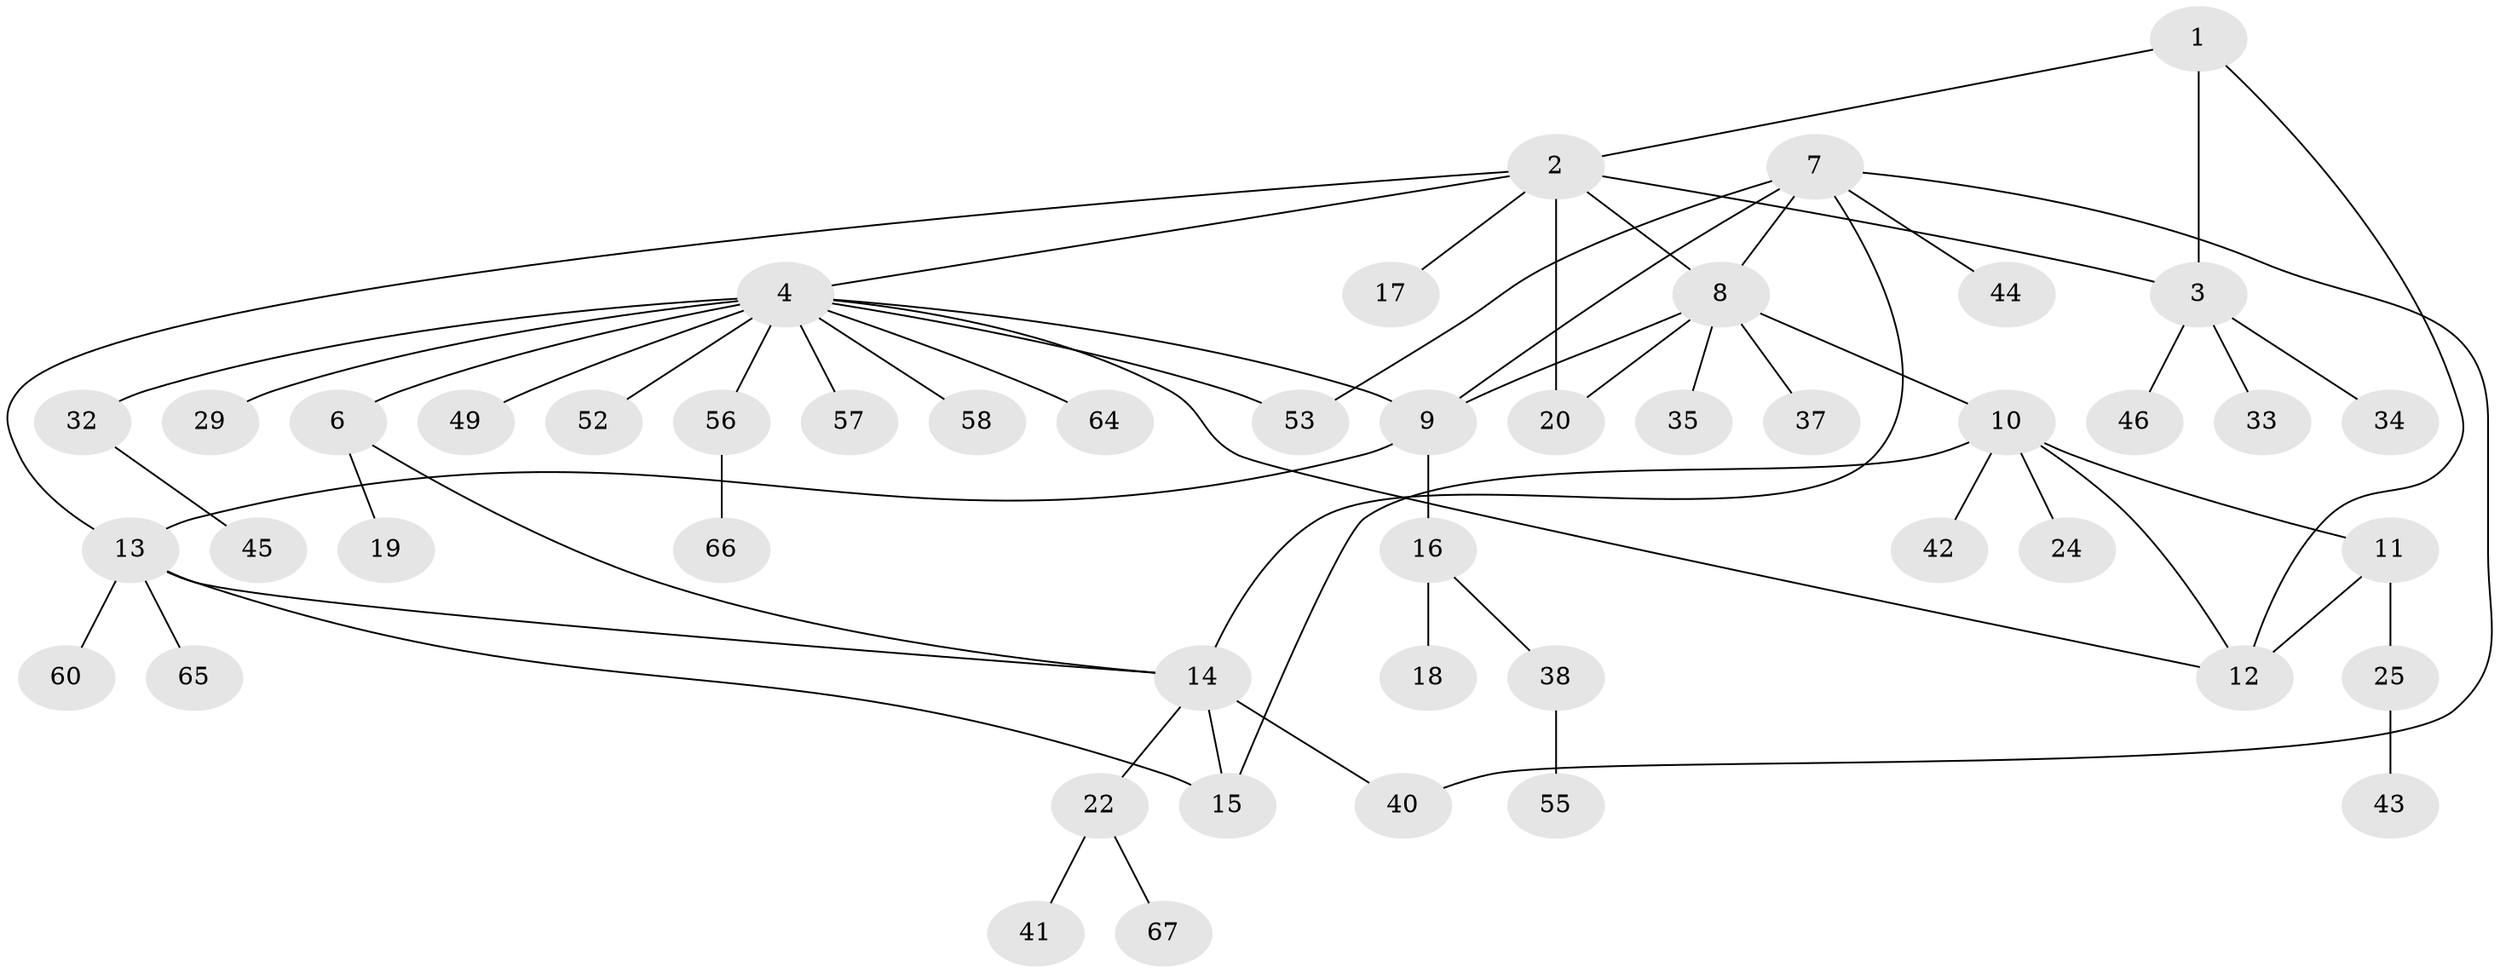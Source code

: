 // Generated by graph-tools (version 1.1) at 2025/52/02/27/25 19:52:18]
// undirected, 48 vertices, 61 edges
graph export_dot {
graph [start="1"]
  node [color=gray90,style=filled];
  1 [super="+31"];
  2 [super="+26"];
  3 [super="+23"];
  4 [super="+5"];
  6 [super="+27"];
  7 [super="+21"];
  8 [super="+28"];
  9 [super="+54"];
  10;
  11;
  12;
  13 [super="+30"];
  14 [super="+51"];
  15;
  16 [super="+62"];
  17;
  18;
  19;
  20;
  22 [super="+59"];
  24 [super="+50"];
  25 [super="+39"];
  29 [super="+36"];
  32;
  33;
  34;
  35;
  37;
  38;
  40;
  41;
  42;
  43;
  44 [super="+47"];
  45 [super="+63"];
  46 [super="+48"];
  49;
  52;
  53;
  55 [super="+61"];
  56;
  57;
  58;
  60;
  64;
  65;
  66;
  67;
  1 -- 2;
  1 -- 3;
  1 -- 12;
  2 -- 3;
  2 -- 4;
  2 -- 8;
  2 -- 13;
  2 -- 17;
  2 -- 20;
  3 -- 33;
  3 -- 34;
  3 -- 46;
  4 -- 6 [weight=2];
  4 -- 9;
  4 -- 29;
  4 -- 32;
  4 -- 49;
  4 -- 52;
  4 -- 53;
  4 -- 56;
  4 -- 57;
  4 -- 64;
  4 -- 58;
  4 -- 12;
  6 -- 14;
  6 -- 19;
  7 -- 8;
  7 -- 9;
  7 -- 14;
  7 -- 40;
  7 -- 44;
  7 -- 53;
  8 -- 9;
  8 -- 10;
  8 -- 35;
  8 -- 20;
  8 -- 37;
  9 -- 16;
  9 -- 13;
  10 -- 11;
  10 -- 12;
  10 -- 15;
  10 -- 24;
  10 -- 42;
  11 -- 12;
  11 -- 25;
  13 -- 14;
  13 -- 15;
  13 -- 65;
  13 -- 60;
  14 -- 15;
  14 -- 22;
  14 -- 40;
  16 -- 18;
  16 -- 38;
  22 -- 41;
  22 -- 67;
  25 -- 43;
  32 -- 45;
  38 -- 55;
  56 -- 66;
}

